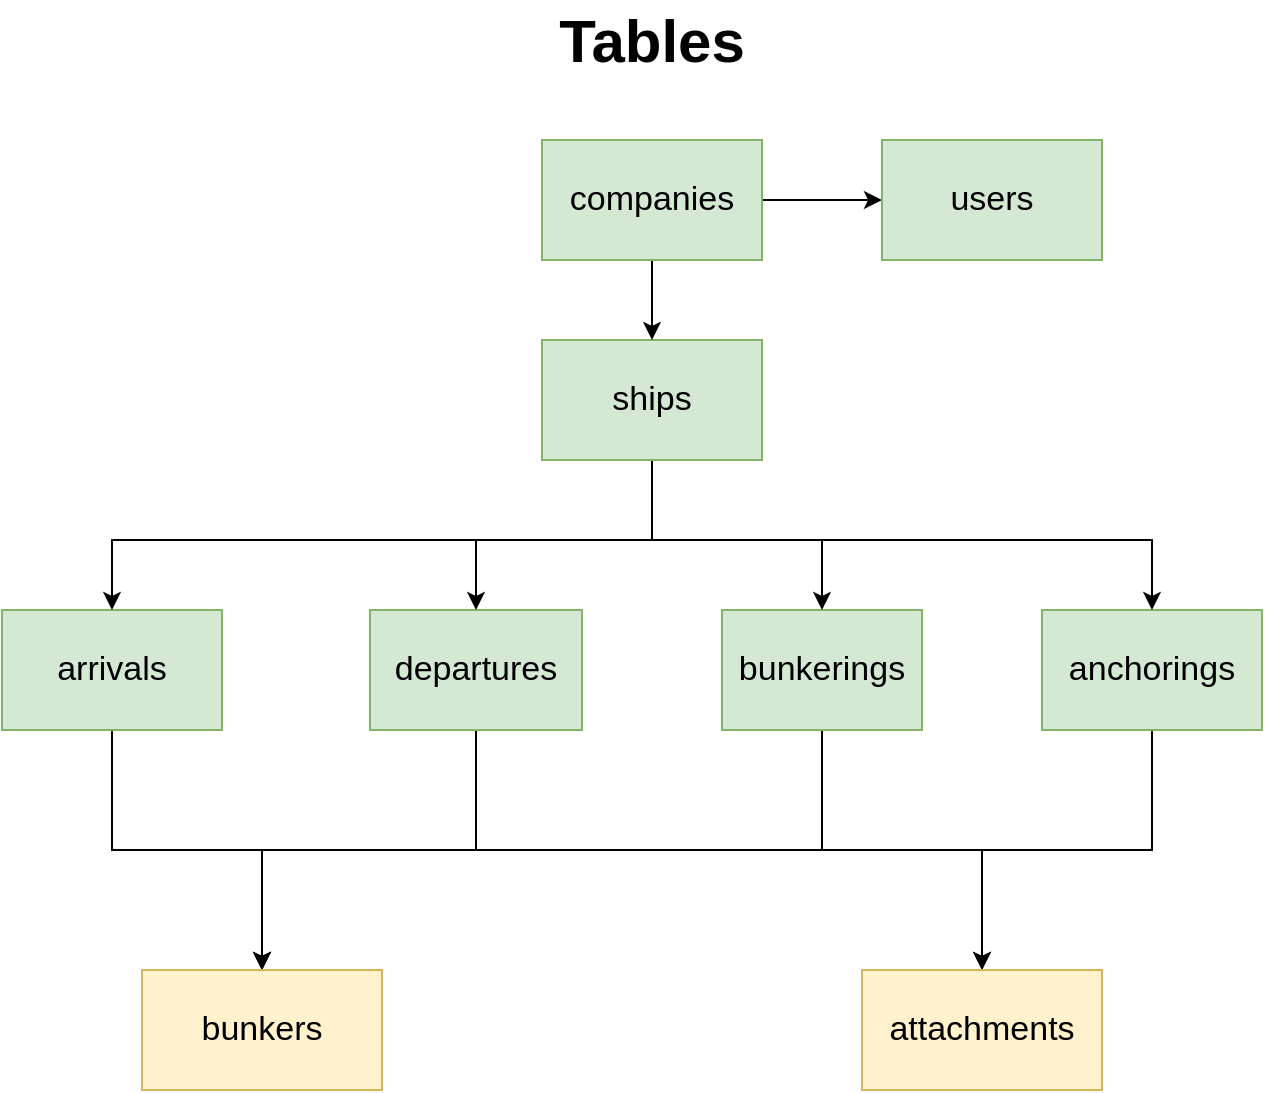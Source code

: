 <mxfile version="14.6.6" type="github" pages="4">
  <diagram id="DMX7ZR0cUQAZhBzKIlZs" name="Main Structure">
    <mxGraphModel dx="1426" dy="723" grid="1" gridSize="10" guides="1" tooltips="1" connect="1" arrows="1" fold="1" page="1" pageScale="1" pageWidth="827" pageHeight="1169" math="0" shadow="0">
      <root>
        <mxCell id="0" />
        <mxCell id="1" parent="0" />
        <mxCell id="1JxM3_afwxFaQtv4awE2-10" style="edgeStyle=orthogonalEdgeStyle;rounded=0;orthogonalLoop=1;jettySize=auto;html=1;fontSize=17;" parent="1" source="1JxM3_afwxFaQtv4awE2-1" target="1JxM3_afwxFaQtv4awE2-8" edge="1">
          <mxGeometry relative="1" as="geometry" />
        </mxCell>
        <mxCell id="1JxM3_afwxFaQtv4awE2-11" style="edgeStyle=orthogonalEdgeStyle;rounded=0;orthogonalLoop=1;jettySize=auto;html=1;fontSize=17;" parent="1" source="1JxM3_afwxFaQtv4awE2-1" target="1JxM3_afwxFaQtv4awE2-9" edge="1">
          <mxGeometry relative="1" as="geometry">
            <Array as="points">
              <mxPoint x="145" y="465" />
              <mxPoint x="580" y="465" />
            </Array>
          </mxGeometry>
        </mxCell>
        <mxCell id="1JxM3_afwxFaQtv4awE2-1" value="&lt;div style=&quot;font-size: 17px&quot;&gt;arrivals&lt;br style=&quot;font-size: 17px&quot;&gt;&lt;/div&gt;" style="rounded=0;whiteSpace=wrap;html=1;fontSize=17;fillColor=#d5e8d4;strokeColor=#82b366;" parent="1" vertex="1">
          <mxGeometry x="90" y="345" width="110" height="60" as="geometry" />
        </mxCell>
        <mxCell id="1JxM3_afwxFaQtv4awE2-2" value="Tables" style="text;html=1;strokeColor=none;fillColor=none;align=center;verticalAlign=middle;whiteSpace=wrap;rounded=0;fontSize=30;fontStyle=1" parent="1" vertex="1">
          <mxGeometry x="347" y="40" width="136" height="40" as="geometry" />
        </mxCell>
        <mxCell id="1JxM3_afwxFaQtv4awE2-12" style="edgeStyle=orthogonalEdgeStyle;rounded=0;orthogonalLoop=1;jettySize=auto;html=1;entryX=0.5;entryY=0;entryDx=0;entryDy=0;fontSize=17;" parent="1" source="1JxM3_afwxFaQtv4awE2-3" target="1JxM3_afwxFaQtv4awE2-8" edge="1">
          <mxGeometry relative="1" as="geometry" />
        </mxCell>
        <mxCell id="1JxM3_afwxFaQtv4awE2-3" value="departures" style="rounded=0;whiteSpace=wrap;html=1;fontSize=17;fillColor=#d5e8d4;strokeColor=#82b366;" parent="1" vertex="1">
          <mxGeometry x="274" y="345" width="106" height="60" as="geometry" />
        </mxCell>
        <mxCell id="1JxM3_afwxFaQtv4awE2-14" style="edgeStyle=orthogonalEdgeStyle;rounded=0;orthogonalLoop=1;jettySize=auto;html=1;entryX=0.5;entryY=0;entryDx=0;entryDy=0;fontSize=17;" parent="1" source="1JxM3_afwxFaQtv4awE2-4" target="1JxM3_afwxFaQtv4awE2-8" edge="1">
          <mxGeometry relative="1" as="geometry">
            <Array as="points">
              <mxPoint x="500" y="465" />
              <mxPoint x="220" y="465" />
            </Array>
          </mxGeometry>
        </mxCell>
        <mxCell id="1JxM3_afwxFaQtv4awE2-4" value="bunkerings" style="rounded=0;whiteSpace=wrap;html=1;fontSize=17;fillColor=#d5e8d4;strokeColor=#82b366;" parent="1" vertex="1">
          <mxGeometry x="450" y="345" width="100" height="60" as="geometry" />
        </mxCell>
        <mxCell id="1JxM3_afwxFaQtv4awE2-13" style="edgeStyle=orthogonalEdgeStyle;rounded=0;orthogonalLoop=1;jettySize=auto;html=1;entryX=0.5;entryY=0;entryDx=0;entryDy=0;fontSize=17;" parent="1" source="1JxM3_afwxFaQtv4awE2-6" target="1JxM3_afwxFaQtv4awE2-9" edge="1">
          <mxGeometry relative="1" as="geometry" />
        </mxCell>
        <mxCell id="1JxM3_afwxFaQtv4awE2-6" value="anchorings" style="rounded=0;whiteSpace=wrap;html=1;fontSize=17;fillColor=#d5e8d4;strokeColor=#82b366;" parent="1" vertex="1">
          <mxGeometry x="610" y="345" width="110" height="60" as="geometry" />
        </mxCell>
        <mxCell id="1JxM3_afwxFaQtv4awE2-8" value="bunkers" style="rounded=0;whiteSpace=wrap;html=1;fontSize=17;fillColor=#fff2cc;strokeColor=#d6b656;" parent="1" vertex="1">
          <mxGeometry x="160" y="525" width="120" height="60" as="geometry" />
        </mxCell>
        <mxCell id="1JxM3_afwxFaQtv4awE2-9" value="attachments" style="rounded=0;whiteSpace=wrap;html=1;fontSize=17;fillColor=#fff2cc;strokeColor=#d6b656;" parent="1" vertex="1">
          <mxGeometry x="520" y="525" width="120" height="60" as="geometry" />
        </mxCell>
        <mxCell id="1JxM3_afwxFaQtv4awE2-16" style="edgeStyle=orthogonalEdgeStyle;rounded=0;orthogonalLoop=1;jettySize=auto;html=1;fontSize=17;" parent="1" source="1JxM3_afwxFaQtv4awE2-15" target="1JxM3_afwxFaQtv4awE2-1" edge="1">
          <mxGeometry relative="1" as="geometry">
            <Array as="points">
              <mxPoint x="415" y="310" />
              <mxPoint x="145" y="310" />
            </Array>
          </mxGeometry>
        </mxCell>
        <mxCell id="1JxM3_afwxFaQtv4awE2-17" style="edgeStyle=orthogonalEdgeStyle;rounded=0;orthogonalLoop=1;jettySize=auto;html=1;entryX=0.5;entryY=0;entryDx=0;entryDy=0;fontSize=17;" parent="1" source="1JxM3_afwxFaQtv4awE2-15" target="1JxM3_afwxFaQtv4awE2-3" edge="1">
          <mxGeometry relative="1" as="geometry">
            <Array as="points">
              <mxPoint x="415" y="310" />
              <mxPoint x="327" y="310" />
            </Array>
          </mxGeometry>
        </mxCell>
        <mxCell id="1JxM3_afwxFaQtv4awE2-18" style="edgeStyle=orthogonalEdgeStyle;rounded=0;orthogonalLoop=1;jettySize=auto;html=1;entryX=0.5;entryY=0;entryDx=0;entryDy=0;fontSize=17;" parent="1" source="1JxM3_afwxFaQtv4awE2-15" target="1JxM3_afwxFaQtv4awE2-4" edge="1">
          <mxGeometry relative="1" as="geometry">
            <Array as="points">
              <mxPoint x="415" y="310" />
              <mxPoint x="500" y="310" />
            </Array>
          </mxGeometry>
        </mxCell>
        <mxCell id="1JxM3_afwxFaQtv4awE2-19" style="edgeStyle=orthogonalEdgeStyle;rounded=0;orthogonalLoop=1;jettySize=auto;html=1;fontSize=17;" parent="1" source="1JxM3_afwxFaQtv4awE2-15" target="1JxM3_afwxFaQtv4awE2-6" edge="1">
          <mxGeometry relative="1" as="geometry">
            <Array as="points">
              <mxPoint x="415" y="310" />
              <mxPoint x="665" y="310" />
            </Array>
          </mxGeometry>
        </mxCell>
        <mxCell id="1JxM3_afwxFaQtv4awE2-15" value="ships" style="rounded=0;whiteSpace=wrap;html=1;fontSize=17;fillColor=#d5e8d4;strokeColor=#82b366;" parent="1" vertex="1">
          <mxGeometry x="360" y="210" width="110" height="60" as="geometry" />
        </mxCell>
        <mxCell id="1JxM3_afwxFaQtv4awE2-21" style="edgeStyle=orthogonalEdgeStyle;rounded=0;orthogonalLoop=1;jettySize=auto;html=1;fontSize=17;" parent="1" source="1JxM3_afwxFaQtv4awE2-20" target="1JxM3_afwxFaQtv4awE2-15" edge="1">
          <mxGeometry relative="1" as="geometry" />
        </mxCell>
        <mxCell id="aixMK43TnW1yTUnJhg45-2" style="edgeStyle=orthogonalEdgeStyle;rounded=0;orthogonalLoop=1;jettySize=auto;html=1;fontSize=17;" edge="1" parent="1" source="1JxM3_afwxFaQtv4awE2-20">
          <mxGeometry relative="1" as="geometry">
            <mxPoint x="530" y="140" as="targetPoint" />
          </mxGeometry>
        </mxCell>
        <mxCell id="1JxM3_afwxFaQtv4awE2-20" value="companies" style="rounded=0;whiteSpace=wrap;html=1;fontSize=17;fillColor=#d5e8d4;strokeColor=#82b366;" parent="1" vertex="1">
          <mxGeometry x="360" y="110" width="110" height="60" as="geometry" />
        </mxCell>
        <mxCell id="aixMK43TnW1yTUnJhg45-1" value="users" style="rounded=0;whiteSpace=wrap;html=1;fontSize=17;fillColor=#d5e8d4;strokeColor=#82b366;" vertex="1" parent="1">
          <mxGeometry x="530" y="110" width="110" height="60" as="geometry" />
        </mxCell>
      </root>
    </mxGraphModel>
  </diagram>
  <diagram id="h-_Gat5gOPL5YRWuhoEs" name="company-ship">
    <mxGraphModel dx="1426" dy="723" grid="1" gridSize="10" guides="1" tooltips="1" connect="1" arrows="1" fold="1" page="1" pageScale="1" pageWidth="827" pageHeight="1169" math="0" shadow="0">
      <root>
        <mxCell id="soFKNbqGlVXvmwt6cqHq-0" />
        <mxCell id="soFKNbqGlVXvmwt6cqHq-1" parent="soFKNbqGlVXvmwt6cqHq-0" />
        <mxCell id="soFKNbqGlVXvmwt6cqHq-2" value="&lt;h1&gt;Company&lt;/h1&gt;&lt;p&gt;* id&lt;br&gt;&lt;/p&gt;&lt;p&gt;* name&lt;/p&gt;&lt;p&gt;* phone&lt;/p&gt;&lt;p&gt;* address&lt;/p&gt;&lt;p&gt;* users&lt;/p&gt;&lt;p&gt;&lt;br&gt;&lt;/p&gt;" style="text;html=1;strokeColor=#666666;fillColor=#f5f5f5;spacing=5;spacingTop=-20;whiteSpace=wrap;overflow=hidden;rounded=0;fontSize=17;fontColor=#333333;" vertex="1" parent="soFKNbqGlVXvmwt6cqHq-1">
          <mxGeometry x="294" y="60" width="240" height="310" as="geometry" />
        </mxCell>
        <mxCell id="soFKNbqGlVXvmwt6cqHq-3" value="&lt;h1&gt;Ship&lt;/h1&gt;&lt;p&gt;* id&lt;br&gt;&lt;/p&gt;&lt;p&gt;* name&lt;/p&gt;&lt;p&gt;* type&lt;br&gt;&lt;/p&gt;&lt;p&gt;* application (web / desktop)&lt;/p&gt;&lt;p&gt;* email&lt;br&gt;&lt;/p&gt;" style="text;html=1;strokeColor=#666666;fillColor=#f5f5f5;spacing=5;spacingTop=-20;whiteSpace=wrap;overflow=hidden;rounded=0;fontSize=17;fontColor=#333333;" vertex="1" parent="soFKNbqGlVXvmwt6cqHq-1">
          <mxGeometry x="60" y="410" width="240" height="310" as="geometry" />
        </mxCell>
        <mxCell id="soFKNbqGlVXvmwt6cqHq-4" value="&lt;h1&gt;User&lt;/h1&gt;&lt;p&gt;* id&lt;br&gt;&lt;/p&gt;&lt;p&gt;* name&lt;/p&gt;&lt;p&gt;* email&lt;br&gt;&lt;/p&gt;&lt;p&gt;&lt;br&gt;&lt;/p&gt;" style="text;html=1;strokeColor=#666666;fillColor=#f5f5f5;spacing=5;spacingTop=-20;whiteSpace=wrap;overflow=hidden;rounded=0;fontSize=17;fontColor=#333333;" vertex="1" parent="soFKNbqGlVXvmwt6cqHq-1">
          <mxGeometry x="520" y="410" width="240" height="310" as="geometry" />
        </mxCell>
      </root>
    </mxGraphModel>
  </diagram>
  <diagram id="QQlsrM-vaduRlZdGIkvf" name="activities">
    <mxGraphModel dx="1426" dy="723" grid="1" gridSize="10" guides="1" tooltips="1" connect="1" arrows="1" fold="1" page="1" pageScale="1" pageWidth="827" pageHeight="1169" math="0" shadow="0">
      <root>
        <mxCell id="mC3ank6kKBZKsQofkNCX-0" />
        <mxCell id="mC3ank6kKBZKsQofkNCX-1" parent="mC3ank6kKBZKsQofkNCX-0" />
        <mxCell id="WZZ-W5W2s1zJSuo2I6eI-0" value="&lt;h1&gt;Arrivals&lt;/h1&gt;&lt;p&gt;* id&lt;/p&gt;&lt;p&gt;* ship_id&lt;br&gt;&lt;/p&gt;&lt;p&gt;* origin &amp;lt;PORT&amp;gt;&lt;br&gt;&lt;/p&gt;&lt;p&gt;* destination &amp;lt;PORT&amp;gt;&lt;/p&gt;&lt;p&gt;* date &amp;lt;Date&amp;gt;&lt;/p&gt;&lt;p&gt;* hasMany bunkers()&lt;br&gt;&lt;/p&gt;&lt;p&gt;* hasMany attachments()&lt;br&gt;&lt;/p&gt;" style="text;html=1;strokeColor=#666666;fillColor=#f5f5f5;spacing=5;spacingTop=-20;whiteSpace=wrap;overflow=hidden;rounded=0;fontSize=17;fontColor=#333333;verticalAlign=top;horizontal=1;" vertex="1" parent="mC3ank6kKBZKsQofkNCX-1">
          <mxGeometry x="116" y="30" width="240" height="330" as="geometry" />
        </mxCell>
        <mxCell id="WZZ-W5W2s1zJSuo2I6eI-1" value="&lt;h1&gt;Departures&lt;/h1&gt;&lt;p&gt;* id&lt;/p&gt;&lt;p&gt;* ship_id&lt;/p&gt;&lt;p&gt;* origin &amp;lt;PORT&amp;gt;&lt;/p&gt;&lt;p&gt;* destination &amp;lt;PORT&amp;gt;&lt;/p&gt;&lt;p&gt;* date &amp;lt;Date&amp;gt;&lt;/p&gt;&lt;p&gt;* hasMany bunkers()&lt;br&gt;&lt;/p&gt;&lt;p&gt;* hasMany attachments()&lt;br&gt;&lt;/p&gt;" style="text;html=1;strokeColor=#666666;fillColor=#f5f5f5;spacing=5;spacingTop=-20;whiteSpace=wrap;overflow=hidden;rounded=0;fontSize=17;fontColor=#333333;verticalAlign=top;horizontal=1;" vertex="1" parent="mC3ank6kKBZKsQofkNCX-1">
          <mxGeometry x="466" y="30" width="240" height="330" as="geometry" />
        </mxCell>
        <mxCell id="WZZ-W5W2s1zJSuo2I6eI-2" value="&lt;h1&gt;&lt;font style=&quot;font-size: 30px&quot;&gt;Bunkerings&lt;/font&gt;&lt;/h1&gt;&lt;p style=&quot;font-size: 16px&quot;&gt;&lt;font style=&quot;font-size: 16px&quot;&gt;* id&lt;/font&gt;&lt;/p&gt;&lt;p style=&quot;font-size: 16px&quot;&gt;&lt;font style=&quot;font-size: 16px&quot;&gt;* ship_id&lt;/font&gt;&lt;/p&gt;&lt;p style=&quot;font-size: 16px&quot;&gt;&lt;font style=&quot;font-size: 16px&quot;&gt;* type {bunker, bunker correction, debunker, ROB}&lt;br&gt;&lt;/font&gt;&lt;/p&gt;&lt;p style=&quot;font-size: 16px&quot;&gt;&lt;font style=&quot;font-size: 16px&quot;&gt;* port&lt;br&gt;&lt;/font&gt;&lt;/p&gt;&lt;p style=&quot;font-size: 16px&quot;&gt;&lt;font style=&quot;font-size: 16px&quot;&gt;* date &amp;lt;Date&amp;gt;&lt;/font&gt;&lt;/p&gt;&lt;p style=&quot;font-size: 16px&quot;&gt;&lt;font style=&quot;font-size: 16px&quot;&gt;* hasMany bunkers()&lt;br&gt;&lt;/font&gt;&lt;/p&gt;&lt;p style=&quot;font-size: 16px&quot;&gt;&lt;font style=&quot;font-size: 16px&quot;&gt;* hasMany attachments()&lt;/font&gt;&lt;br&gt;&lt;/p&gt;" style="text;html=1;strokeColor=#666666;fillColor=#f5f5f5;spacing=5;spacingTop=-33;whiteSpace=wrap;overflow=hidden;rounded=0;fontSize=17;fontColor=#333333;verticalAlign=top;horizontal=1;" vertex="1" parent="mC3ank6kKBZKsQofkNCX-1">
          <mxGeometry x="116" y="380" width="240" height="330" as="geometry" />
        </mxCell>
        <mxCell id="WZZ-W5W2s1zJSuo2I6eI-3" value="&lt;h1&gt;Anchorings&lt;/h1&gt;&lt;p&gt;* id&lt;/p&gt;&lt;p&gt;* ship_id&lt;/p&gt;&lt;p&gt;* start &amp;lt;Date&amp;gt;&lt;/p&gt;&lt;p&gt;* end &amp;lt;Date&amp;gt;&lt;/p&gt;" style="text;html=1;strokeColor=#666666;fillColor=#f5f5f5;spacing=5;spacingTop=-20;whiteSpace=wrap;overflow=hidden;rounded=0;fontSize=17;fontColor=#333333;verticalAlign=top;horizontal=1;" vertex="1" parent="mC3ank6kKBZKsQofkNCX-1">
          <mxGeometry x="466" y="380" width="240" height="330" as="geometry" />
        </mxCell>
      </root>
    </mxGraphModel>
  </diagram>
  <diagram id="YOP6TqiIqPZjjg1V6sur" name="bunkers">
    <mxGraphModel dx="1426" dy="723" grid="1" gridSize="10" guides="1" tooltips="1" connect="1" arrows="1" fold="1" page="1" pageScale="1" pageWidth="827" pageHeight="1169" math="0" shadow="0">
      <root>
        <mxCell id="c6fQHSJcCv1u1uCwsS57-0" />
        <mxCell id="c6fQHSJcCv1u1uCwsS57-1" parent="c6fQHSJcCv1u1uCwsS57-0" />
        <mxCell id="B313FvC47FbEjT_W9tFm-0" value="&lt;h1&gt;Bunkers&lt;br&gt;&lt;/h1&gt;&lt;p&gt;* id&lt;br&gt;&lt;/p&gt;&lt;p&gt;* name&lt;br&gt;&lt;/p&gt;&lt;p&gt;* amount&lt;br&gt;&lt;/p&gt;&lt;p&gt;&lt;br&gt;&lt;/p&gt;" style="text;html=1;strokeColor=#666666;fillColor=#f5f5f5;spacing=5;spacingTop=-20;whiteSpace=wrap;overflow=hidden;rounded=0;fontSize=17;fontColor=#333333;" vertex="1" parent="c6fQHSJcCv1u1uCwsS57-1">
          <mxGeometry x="320" y="110" width="240" height="330" as="geometry" />
        </mxCell>
      </root>
    </mxGraphModel>
  </diagram>
</mxfile>
